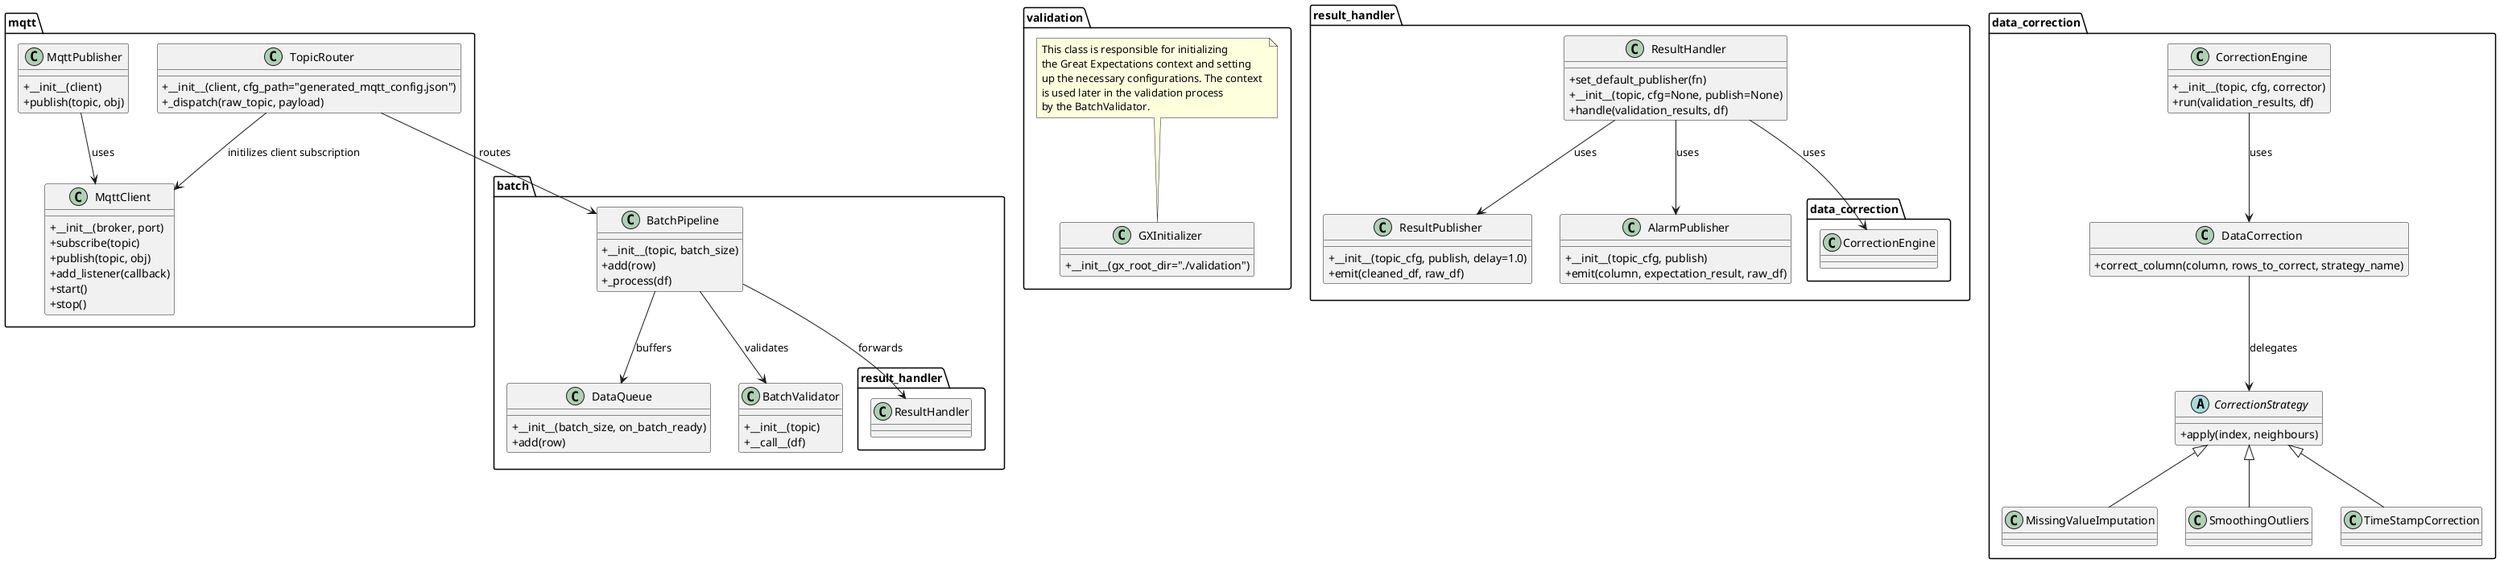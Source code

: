     @startuml ds2
    skinparam classAttributeIconSize 0

    ' ─────────────── MQTT / routing ───────────────────────────
    package mqtt {
        class MqttClient {
            +__init__(broker, port)
            +subscribe(topic)
            +publish(topic, obj)
            +add_listener(callback)
            +start()
            +stop()
        }

        class MqttPublisher {
            +__init__(client)
            +publish(topic, obj)
        }

        class TopicRouter {
            +__init__(client, cfg_path="generated_mqtt_config.json")
            +_dispatch(raw_topic, payload)
        }

        MqttPublisher --> MqttClient : uses
        TopicRouter   --> MqttClient : initilizes client subscription
    }

    ' ─────────────── Batch pipeline ───────────────────────────
    package batch {
        class DataQueue {
            +__init__(batch_size, on_batch_ready)
            +add(row)
        }

        class BatchValidator {
            +__init__(topic)
            +__call__(df)
        }

        class BatchPipeline {
            +__init__(topic, batch_size)
            +add(row)
            +_process(df)
        }

        BatchPipeline --> DataQueue        : buffers
        BatchPipeline --> BatchValidator   : validates
        BatchPipeline --> result_handler.ResultHandler : forwards
    }

    ' ─────────────── Validation bootstrap ────────────────────
    package validation {
        class GXInitializer {
            +__init__(gx_root_dir="./validation")
        }
        note top of GXInitializer
            This class is responsible for initializing 
            the Great Expectations context and setting
            up the necessary configurations. The context 
            is used later in the validation process
            by the BatchValidator.
        end note
    }

    ' ─────────────── Result handling / publish ───────────────
    package result_handler {
        class ResultHandler {
            +set_default_publisher(fn)
            +__init__(topic, cfg=None, publish=None)
            +handle(validation_results, df)
        }

        class ResultPublisher {
            +__init__(topic_cfg, publish, delay=1.0)
            +emit(cleaned_df, raw_df)
        }

        class AlarmPublisher {
            + __init__(topic_cfg, publish)
            + emit(column, expectation_result, raw_df)
        }

        ResultHandler --> ResultPublisher      : uses
        ResultHandler --> AlarmPublisher       : uses
        ResultHandler --> data_correction.CorrectionEngine : uses
    }

    ' ─────────────── Data-correction engine ───────────────────
    package data_correction {
        class CorrectionEngine {
            +__init__(topic, cfg, corrector)
            +run(validation_results, df)
        }

        class DataCorrection {
            +correct_column(column, rows_to_correct, strategy_name)
        }

        abstract class CorrectionStrategy {
            +apply(index, neighbours)
        }

        class MissingValueImputation
        class SmoothingOutliers

        CorrectionStrategy <|-- MissingValueImputation
        CorrectionStrategy <|-- SmoothingOutliers
        CorrectionStrategy <|-- TimeStampCorrection

        CorrectionEngine --> DataCorrection : uses
        DataCorrection   --> CorrectionStrategy : delegates
    }

    ' ─────────────── Cross-package links ─────────────────────
    TopicRouter --> batch.BatchPipeline : routes

    @enduml
